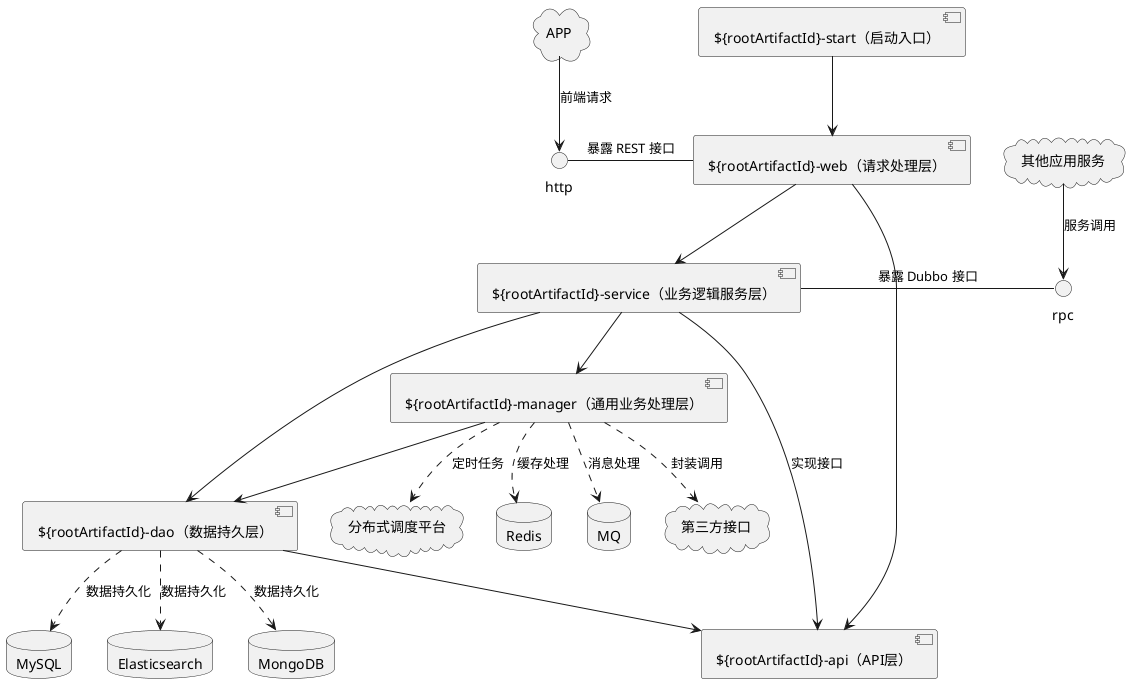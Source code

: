 #set( $symbol_dollar = '$' )
@startuml "组件图"
[${rootArtifactId}-start（启动入口）] --> [${rootArtifactId}-web（请求处理层）]
[${rootArtifactId}-web（请求处理层）] --> [${rootArtifactId}-api（API层）]
[${rootArtifactId}-web（请求处理层）] --> [${rootArtifactId}-service（业务逻辑服务层）]
[${rootArtifactId}-service（业务逻辑服务层）] --> [${rootArtifactId}-api（API层）]: 实现接口
[${rootArtifactId}-service（业务逻辑服务层）] --> [${rootArtifactId}-dao（数据持久层）]
[${rootArtifactId}-service（业务逻辑服务层）] --> [${rootArtifactId}-manager（通用业务处理层）]
[${rootArtifactId}-manager（通用业务处理层）] --> [${rootArtifactId}-dao（数据持久层）]
[${rootArtifactId}-dao（数据持久层）] --> [${rootArtifactId}-api（API层）]

cloud APP
cloud 其他应用服务
cloud 第三方接口
cloud 分布式调度平台

database MySQL
database Redis
database MQ
database Elasticsearch
database MongoDB

[APP] --> http: 前端请求
[其他应用服务] --> rpc: 服务调用
[${rootArtifactId}-service（业务逻辑服务层）] - rpc: 暴露 Dubbo 接口
http - [${rootArtifactId}-web（请求处理层）]: 暴露 REST 接口

[${rootArtifactId}-dao（数据持久层）] ..> MySQL : 数据持久化
[${rootArtifactId}-dao（数据持久层）] ..> Elasticsearch : 数据持久化
[${rootArtifactId}-dao（数据持久层）] ..> MongoDB : 数据持久化

[${rootArtifactId}-manager（通用业务处理层）] ..> Redis : 缓存处理
[${rootArtifactId}-manager（通用业务处理层）] ..> MQ : 消息处理
[${rootArtifactId}-manager（通用业务处理层）] ..> 第三方接口 : 封装调用
[${rootArtifactId}-manager（通用业务处理层）] ..> 分布式调度平台 : 定时任务

@enduml
